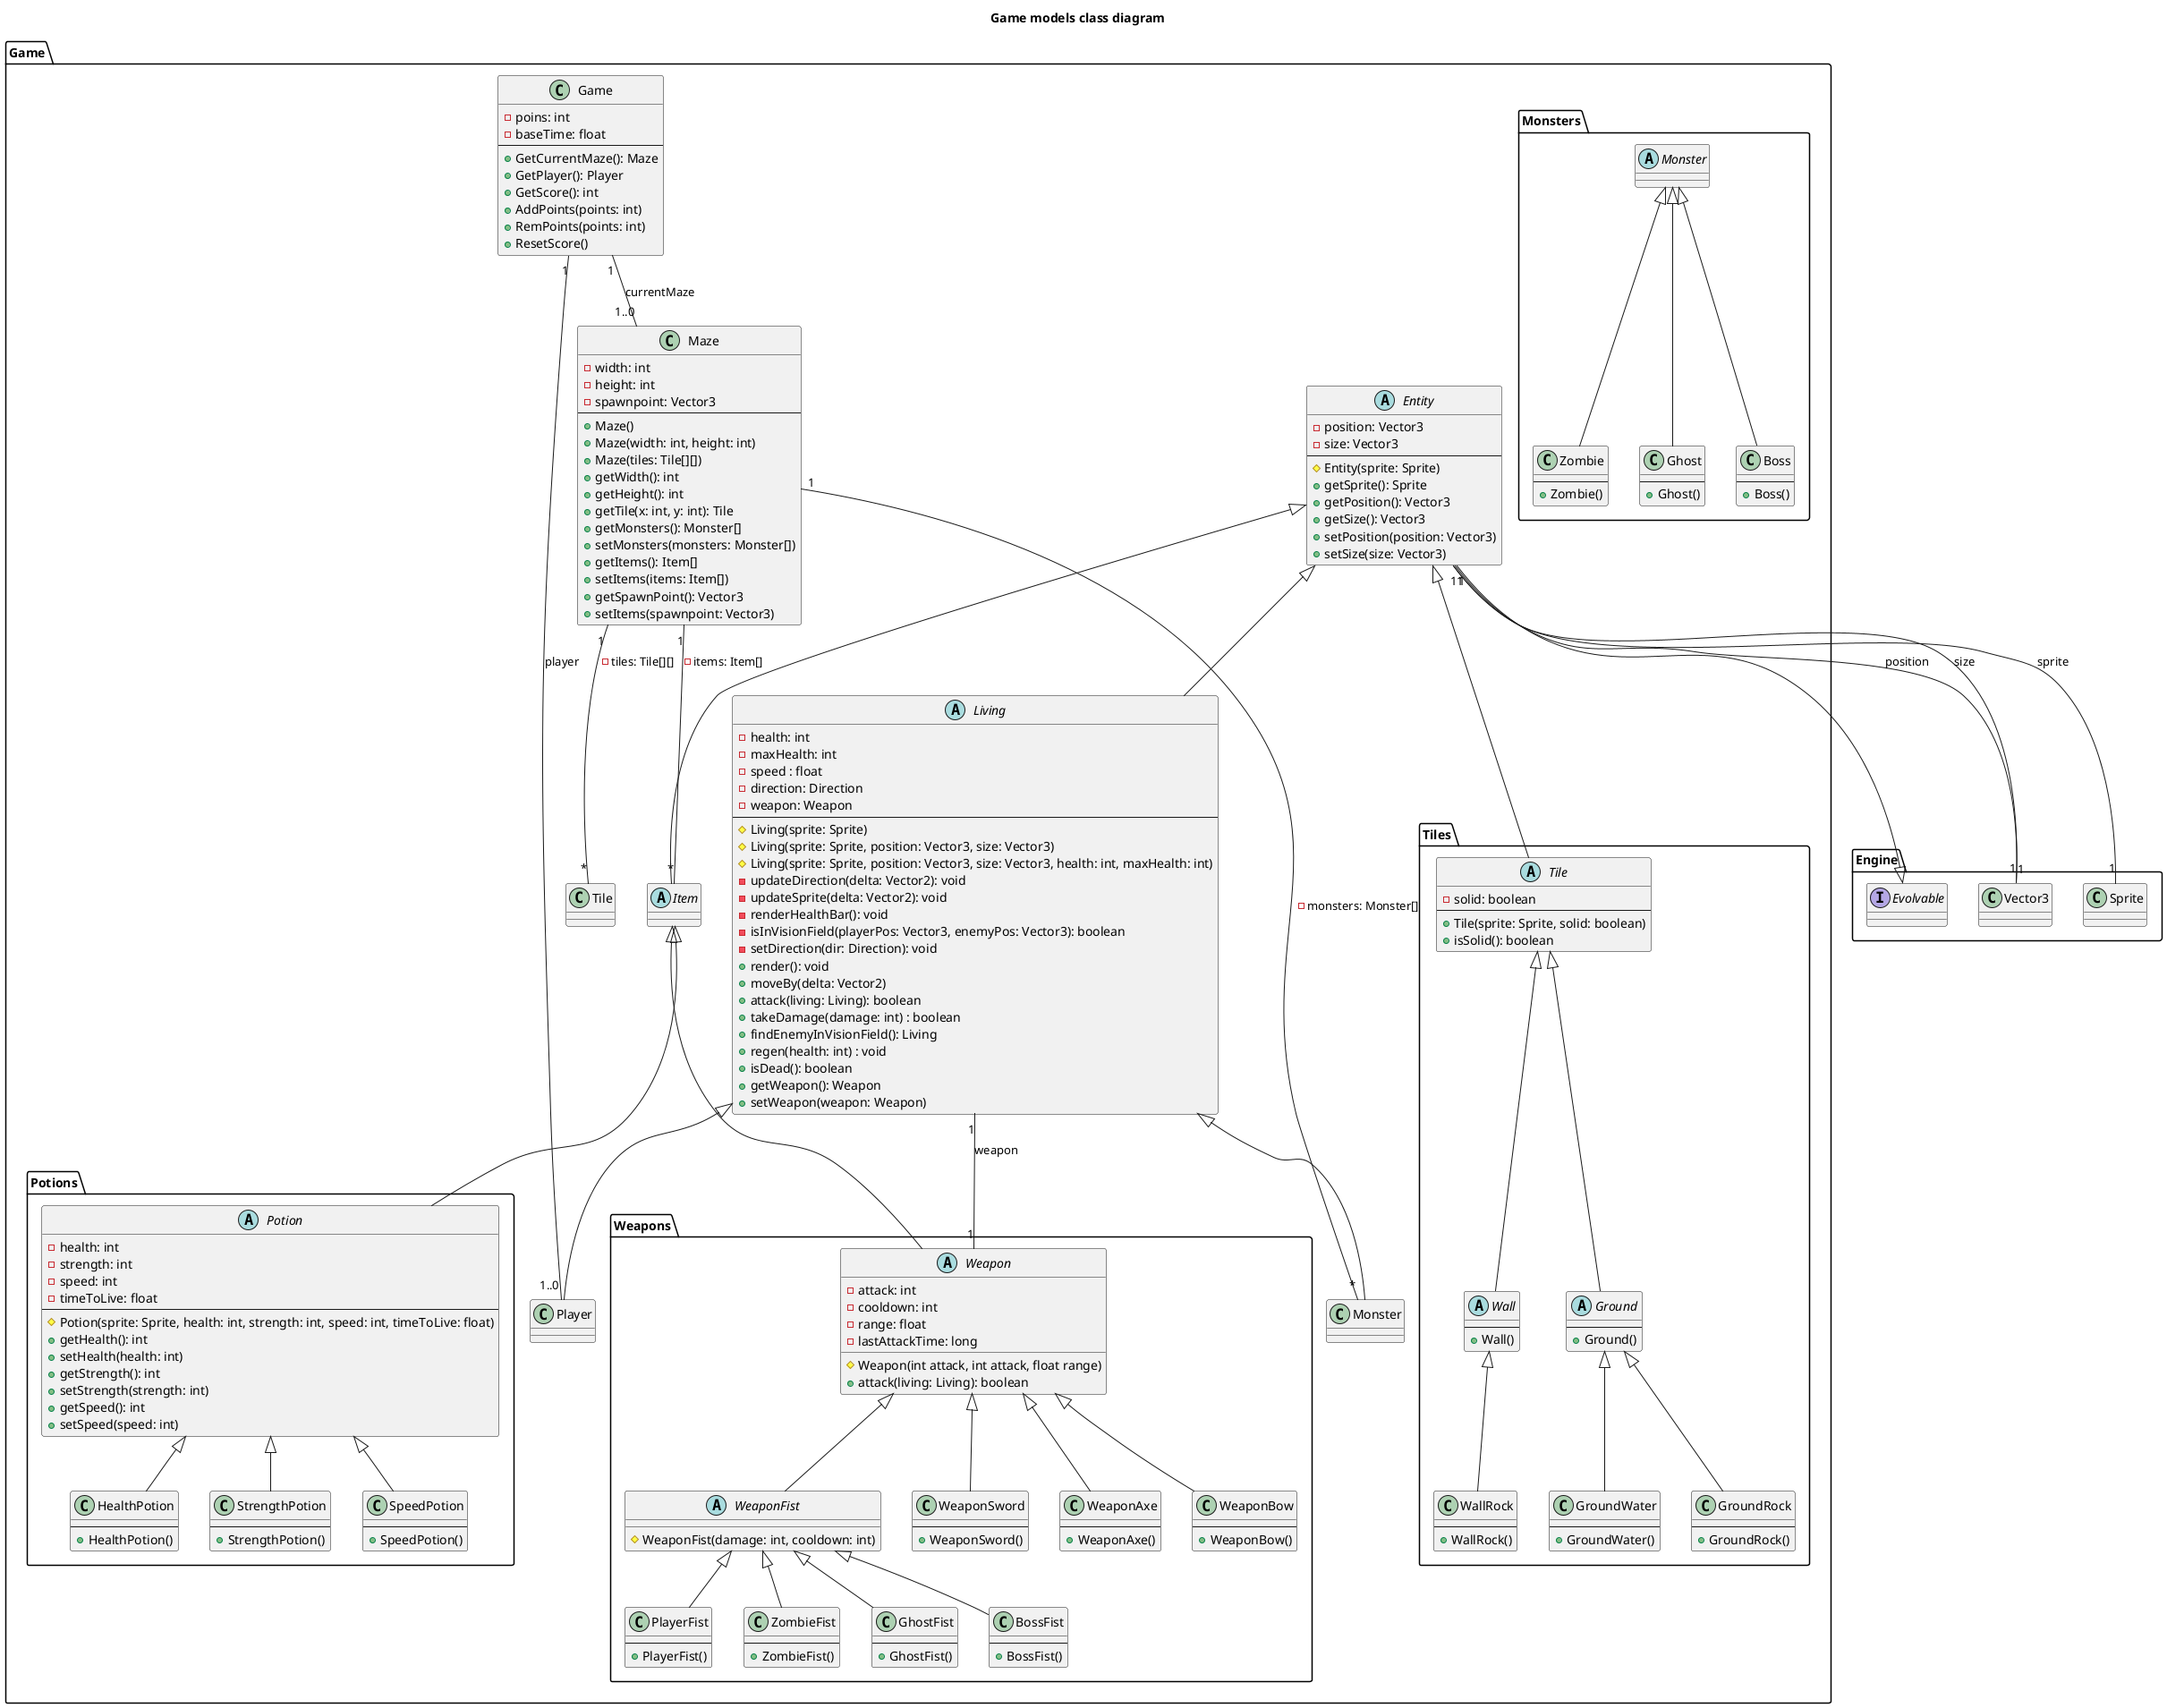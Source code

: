 @startuml Game models class diagram
title Game models class diagram

package Engine {
    interface Evolvable
    class Vector3
    class Sprite
}

package Game {
    class Game {
        - poins: int
        - baseTime: float
        ---
        + GetCurrentMaze(): Maze
        + GetPlayer(): Player
        + GetScore(): int
        + AddPoints(points: int)
        + RemPoints(points: int)
        + ResetScore()
    }
    Game "1" -- "1..0" Maze : currentMaze
    Game "1" -- "1..0" Player : player

    class Maze {
        - width: int
        - height: int
        - spawnpoint: Vector3
        ---
        + Maze()
        + Maze(width: int, height: int)
        + Maze(tiles: Tile[][])
        + getWidth(): int
        + getHeight(): int
        + getTile(x: int, y: int): Tile
        + getMonsters(): Monster[]
        + setMonsters(monsters: Monster[])
        + getItems(): Item[]
        + setItems(items: Item[])
        + getSpawnPoint(): Vector3
        + setItems(spawnpoint: Vector3)
    }
    Maze "1" -- "*" Tile: - tiles: Tile[][]
    Maze "1" -- "*" Monster: - monsters: Monster[]
    Maze "1" -- "*" Item: - items: Item[]

    abstract Entity {
        - position: Vector3
        - size: Vector3
        ---
        # Entity(sprite: Sprite)
        + getSprite(): Sprite
        + getPosition(): Vector3
        + getSize(): Vector3
        + setPosition(position: Vector3)
        + setSize(size: Vector3)
    }
    Evolvable <|-- Entity
    Entity "1" -- "1" Vector3 : position
    Entity "1" -- "1" Vector3 : size
    Entity "1" -- "1" Sprite : sprite
    Entity <|-- Item
    Entity <|-- Living

    abstract Item {

    }

    package Potions {
        abstract Potion {
            - health: int
            - strength: int
            - speed: int
            - timeToLive: float
            ---
            # Potion(sprite: Sprite, health: int, strength: int, speed: int, timeToLive: float)
            + getHealth(): int
            + setHealth(health: int)
            + getStrength(): int
            + setStrength(strength: int)
            + getSpeed(): int
            + setSpeed(speed: int)
        }
        Item <|-- Potion
        Potion <|-- HealthPotion
        Potion <|-- StrengthPotion
        Potion <|-- SpeedPotion

        class HealthPotion {
            ---
            + HealthPotion()
        }

        class StrengthPotion {
            ---
            + StrengthPotion()
        }

        class SpeedPotion {
            ---
            + SpeedPotion()
        }
    }

    package Weapons {
        abstract Weapon {
            - attack: int
            - cooldown: int
            - range: float
            - lastAttackTime: long
            # Weapon(int attack, int attack, float range)
            + attack(living: Living): boolean
        }
        Item <|-- Weapon
        Weapon <|-- WeaponFist
        Weapon <|-- WeaponSword
        Weapon <|-- WeaponAxe
        Weapon <|-- WeaponBow

        abstract WeaponFist {
            # WeaponFist(damage: int, cooldown: int)
        }

        WeaponFist <|-- PlayerFist
        WeaponFist <|-- ZombieFist
        WeaponFist <|-- GhostFist
        WeaponFist <|-- BossFist

        class PlayerFist {
            ---
            + PlayerFist()
        }

        class ZombieFist {
            ---
            + ZombieFist()
        }

        class GhostFist {
            ---
            + GhostFist()
        }

        class BossFist {
            ---
            + BossFist()
        }

        class WeaponSword {
            ---
            + WeaponSword()
        }

        class WeaponAxe {
            ---
            + WeaponAxe()
        }

        class WeaponBow {
            ---
            + WeaponBow()
        }
    }

    abstract Living {
        - health: int
        - maxHealth: int 
        - speed : float
        - direction: Direction
        - weapon: Weapon
        ---
        # Living(sprite: Sprite)
        # Living(sprite: Sprite, position: Vector3, size: Vector3)
        # Living(sprite: Sprite, position: Vector3, size: Vector3, health: int, maxHealth: int)
        - updateDirection(delta: Vector2): void
        - updateSprite(delta: Vector2): void
        - renderHealthBar(): void
        - isInVisionField(playerPos: Vector3, enemyPos: Vector3): boolean
        - setDirection(dir: Direction): void
        + render(): void
        + moveBy(delta: Vector2)
        + attack(living: Living): boolean
        + takeDamage(damage: int) : boolean
        + findEnemyInVisionField(): Living
        + regen(health: int) : void
        + isDead(): boolean
        + getWeapon(): Weapon
        + setWeapon(weapon: Weapon)
    }
    Living "1" -- "1" Weapon : weapon
    Living <|-- Player
    Living <|-- Monster

    class Player {
        
    }

    package Monsters {
        abstract Monster {

        }
        Monster <|-- Zombie
        Monster <|-- Ghost
        Monster <|-- Boss

        class Zombie {
            ---
            + Zombie()
        }

        class Ghost {
            ---
            + Ghost()
        }

        class Boss {
            ---
            + Boss()
        }
    }

    package Tiles {
        abstract Tile {
            - solid: boolean
            ---
            + Tile(sprite: Sprite, solid: boolean)
            + isSolid(): boolean
        }
        Entity <|-- Tile
        Tile <|-- Wall
        Tile <|-- Ground
        Wall <|-- WallRock
        Ground <|-- GroundWater
        Ground <|-- GroundRock

        abstract Wall {
            ---
            + Wall()
        }

        abstract Ground {
            ---
            + Ground()
        }

        class GroundRock {
            ---
            + GroundRock()
        }

        class GroundWater {
            ---
            + GroundWater()
        }

        class WallRock {
            ---
            + WallRock()
        }
    }
}

@enduml